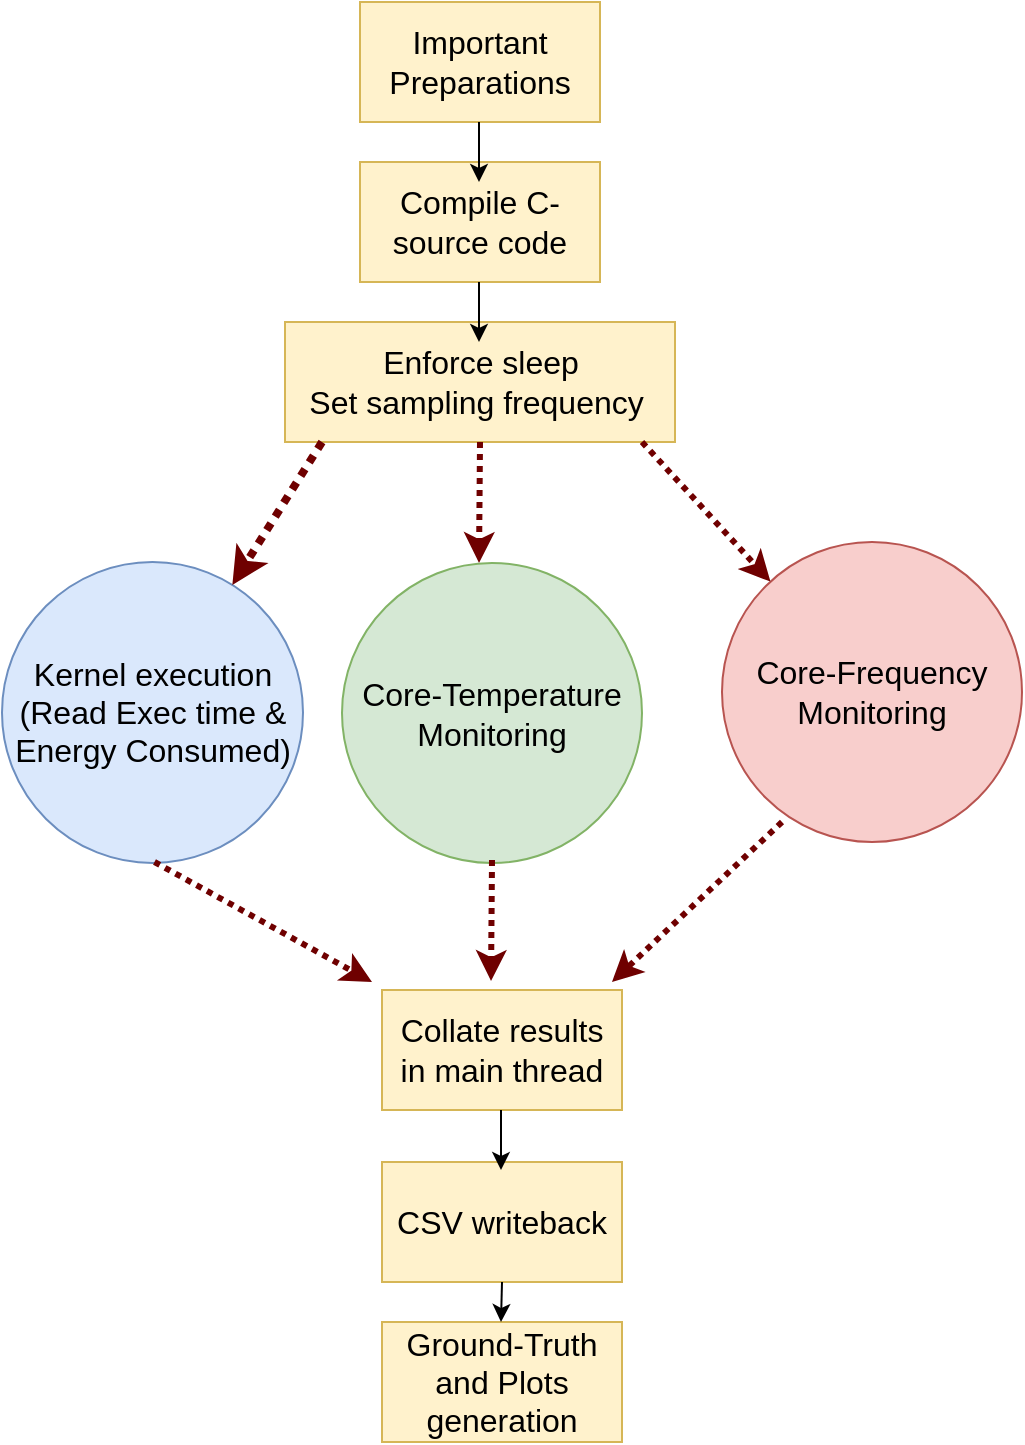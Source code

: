 <mxfile version="22.1.18" type="github">
  <diagram name="Page-1" id="9MT-m8Dl6QrmPMCsnqip">
    <mxGraphModel dx="1362" dy="793" grid="1" gridSize="10" guides="1" tooltips="1" connect="1" arrows="1" fold="1" page="1" pageScale="1" pageWidth="850" pageHeight="1100" math="0" shadow="0">
      <root>
        <mxCell id="0" />
        <mxCell id="1" parent="0" />
        <mxCell id="6Pp_-xobYxl6A4BqYDPj-1" value="&lt;font style=&quot;font-size: 16px;&quot;&gt;Kernel execution&lt;br&gt;(Read Exec time &amp;amp; Energy Consumed)&lt;/font&gt;" style="ellipse;whiteSpace=wrap;html=1;aspect=fixed;fillColor=#dae8fc;strokeColor=#6c8ebf;" parent="1" vertex="1">
          <mxGeometry x="170" y="310" width="150.5" height="150.5" as="geometry" />
        </mxCell>
        <mxCell id="6Pp_-xobYxl6A4BqYDPj-2" value="&lt;font style=&quot;font-size: 16px;&quot;&gt;Compile C-source code&lt;/font&gt;" style="rounded=0;whiteSpace=wrap;html=1;fillColor=#fff2cc;strokeColor=#d6b656;" parent="1" vertex="1">
          <mxGeometry x="349" y="110" width="120" height="60" as="geometry" />
        </mxCell>
        <mxCell id="6Pp_-xobYxl6A4BqYDPj-3" value="&lt;font style=&quot;font-size: 16px;&quot;&gt;Enforce sleep&lt;br&gt;Set sampling frequency&amp;nbsp;&lt;/font&gt;" style="rounded=0;whiteSpace=wrap;html=1;fillColor=#fff2cc;strokeColor=#d6b656;" parent="1" vertex="1">
          <mxGeometry x="311.5" y="190" width="195" height="60" as="geometry" />
        </mxCell>
        <mxCell id="6Pp_-xobYxl6A4BqYDPj-5" value="&lt;font style=&quot;font-size: 16px;&quot;&gt;Core-Frequency&lt;br&gt;Monitoring&lt;/font&gt;" style="ellipse;whiteSpace=wrap;html=1;aspect=fixed;direction=south;fillColor=#f8cecc;strokeColor=#b85450;" parent="1" vertex="1">
          <mxGeometry x="530" y="300" width="150" height="150" as="geometry" />
        </mxCell>
        <mxCell id="6Pp_-xobYxl6A4BqYDPj-6" value="&lt;font style=&quot;font-size: 16px;&quot;&gt;Important Preparations&lt;/font&gt;" style="rounded=0;whiteSpace=wrap;html=1;fillColor=#fff2cc;strokeColor=#d6b656;" parent="1" vertex="1">
          <mxGeometry x="349" y="30" width="120" height="60" as="geometry" />
        </mxCell>
        <mxCell id="6Pp_-xobYxl6A4BqYDPj-9" value="" style="endArrow=classic;html=1;rounded=0;fillColor=#a20025;strokeColor=#6F0000;strokeWidth=4;dashed=1;dashPattern=1 1;" parent="1" target="6Pp_-xobYxl6A4BqYDPj-1" edge="1">
          <mxGeometry width="50" height="50" relative="1" as="geometry">
            <mxPoint x="330" y="250" as="sourcePoint" />
            <mxPoint x="210" y="280.5" as="targetPoint" />
          </mxGeometry>
        </mxCell>
        <mxCell id="6Pp_-xobYxl6A4BqYDPj-10" value="" style="endArrow=classic;html=1;rounded=0;exitX=0.5;exitY=1;exitDx=0;exitDy=0;strokeWidth=3;dashed=1;dashPattern=1 1;fillColor=#a20025;strokeColor=#6F0000;" parent="1" source="6Pp_-xobYxl6A4BqYDPj-3" edge="1">
          <mxGeometry width="50" height="50" relative="1" as="geometry">
            <mxPoint x="409" y="260" as="sourcePoint" />
            <mxPoint x="408.5" y="310.5" as="targetPoint" />
          </mxGeometry>
        </mxCell>
        <mxCell id="6Pp_-xobYxl6A4BqYDPj-11" value="" style="endArrow=classic;html=1;rounded=0;fillColor=#a20025;strokeColor=#6F0000;strokeWidth=3;dashed=1;dashPattern=1 1;" parent="1" target="6Pp_-xobYxl6A4BqYDPj-5" edge="1">
          <mxGeometry width="50" height="50" relative="1" as="geometry">
            <mxPoint x="490" y="250" as="sourcePoint" />
            <mxPoint x="538.148" y="311.652" as="targetPoint" />
          </mxGeometry>
        </mxCell>
        <mxCell id="6Pp_-xobYxl6A4BqYDPj-14" value="" style="endArrow=classic;html=1;rounded=0;exitX=0.655;exitY=0.964;exitDx=0;exitDy=0;exitPerimeter=0;entryX=0;entryY=0;entryDx=0;entryDy=0;fillColor=#a20025;strokeColor=#6F0000;strokeWidth=3;dashed=1;dashPattern=1 1;" parent="1" edge="1">
          <mxGeometry width="50" height="50" relative="1" as="geometry">
            <mxPoint x="246.25" y="460.0" as="sourcePoint" />
            <mxPoint x="355" y="520" as="targetPoint" />
          </mxGeometry>
        </mxCell>
        <mxCell id="6Pp_-xobYxl6A4BqYDPj-17" value="&lt;font style=&quot;font-size: 16px;&quot;&gt;CSV writeback&lt;/font&gt;" style="rounded=0;whiteSpace=wrap;html=1;fillColor=#fff2cc;strokeColor=#d6b656;" parent="1" vertex="1">
          <mxGeometry x="360" y="610" width="120" height="60" as="geometry" />
        </mxCell>
        <mxCell id="6Pp_-xobYxl6A4BqYDPj-18" value="&lt;font style=&quot;font-size: 16px;&quot;&gt;Ground-Truth and Plots generation&lt;/font&gt;" style="rounded=0;whiteSpace=wrap;html=1;fillColor=#fff2cc;strokeColor=#d6b656;" parent="1" vertex="1">
          <mxGeometry x="360" y="690" width="120" height="60" as="geometry" />
        </mxCell>
        <mxCell id="6Pp_-xobYxl6A4BqYDPj-20" value="&lt;font style=&quot;font-size: 16px;&quot;&gt;Core-Temperature Monitoring&lt;/font&gt;" style="ellipse;whiteSpace=wrap;html=1;aspect=fixed;fillColor=#d5e8d4;strokeColor=#82b366;" parent="1" vertex="1">
          <mxGeometry x="340" y="310.5" width="150" height="150" as="geometry" />
        </mxCell>
        <mxCell id="6Pp_-xobYxl6A4BqYDPj-25" value="" style="endArrow=classic;html=1;rounded=0;exitX=0.655;exitY=0.964;exitDx=0;exitDy=0;exitPerimeter=0;entryX=1;entryY=0;entryDx=0;entryDy=0;fillColor=#a20025;strokeColor=#6F0000;strokeWidth=3;dashed=1;dashPattern=1 1;" parent="1" edge="1">
          <mxGeometry width="50" height="50" relative="1" as="geometry">
            <mxPoint x="560" y="440.0" as="sourcePoint" />
            <mxPoint x="475" y="520" as="targetPoint" />
          </mxGeometry>
        </mxCell>
        <mxCell id="6Pp_-xobYxl6A4BqYDPj-26" value="" style="endArrow=classic;html=1;rounded=0;exitX=0.5;exitY=1;exitDx=0;exitDy=0;strokeWidth=3;dashed=1;dashPattern=1 1;fillColor=#a20025;strokeColor=#6F0000;" parent="1" edge="1">
          <mxGeometry width="50" height="50" relative="1" as="geometry">
            <mxPoint x="415" y="459" as="sourcePoint" />
            <mxPoint x="414.5" y="519.5" as="targetPoint" />
          </mxGeometry>
        </mxCell>
        <mxCell id="6Pp_-xobYxl6A4BqYDPj-28" value="&lt;font style=&quot;font-size: 16px;&quot;&gt;Collate results in main thread&lt;/font&gt;" style="rounded=0;whiteSpace=wrap;html=1;fillColor=#fff2cc;strokeColor=#d6b656;" parent="1" vertex="1">
          <mxGeometry x="360" y="524" width="120" height="60" as="geometry" />
        </mxCell>
        <mxCell id="6Pp_-xobYxl6A4BqYDPj-29" value="" style="endArrow=classic;html=1;rounded=0;" parent="1" edge="1">
          <mxGeometry width="50" height="50" relative="1" as="geometry">
            <mxPoint x="408.5" y="90" as="sourcePoint" />
            <mxPoint x="408.5" y="120" as="targetPoint" />
          </mxGeometry>
        </mxCell>
        <mxCell id="6Pp_-xobYxl6A4BqYDPj-30" value="" style="endArrow=classic;html=1;rounded=0;" parent="1" edge="1">
          <mxGeometry width="50" height="50" relative="1" as="geometry">
            <mxPoint x="408.5" y="170" as="sourcePoint" />
            <mxPoint x="408.5" y="200" as="targetPoint" />
          </mxGeometry>
        </mxCell>
        <mxCell id="6Pp_-xobYxl6A4BqYDPj-31" value="" style="endArrow=classic;html=1;rounded=0;" parent="1" edge="1">
          <mxGeometry width="50" height="50" relative="1" as="geometry">
            <mxPoint x="419.5" y="584" as="sourcePoint" />
            <mxPoint x="419.5" y="614" as="targetPoint" />
          </mxGeometry>
        </mxCell>
        <mxCell id="6Pp_-xobYxl6A4BqYDPj-32" value="" style="endArrow=classic;html=1;rounded=0;" parent="1" edge="1">
          <mxGeometry width="50" height="50" relative="1" as="geometry">
            <mxPoint x="420" y="670" as="sourcePoint" />
            <mxPoint x="419.5" y="690" as="targetPoint" />
          </mxGeometry>
        </mxCell>
      </root>
    </mxGraphModel>
  </diagram>
</mxfile>
